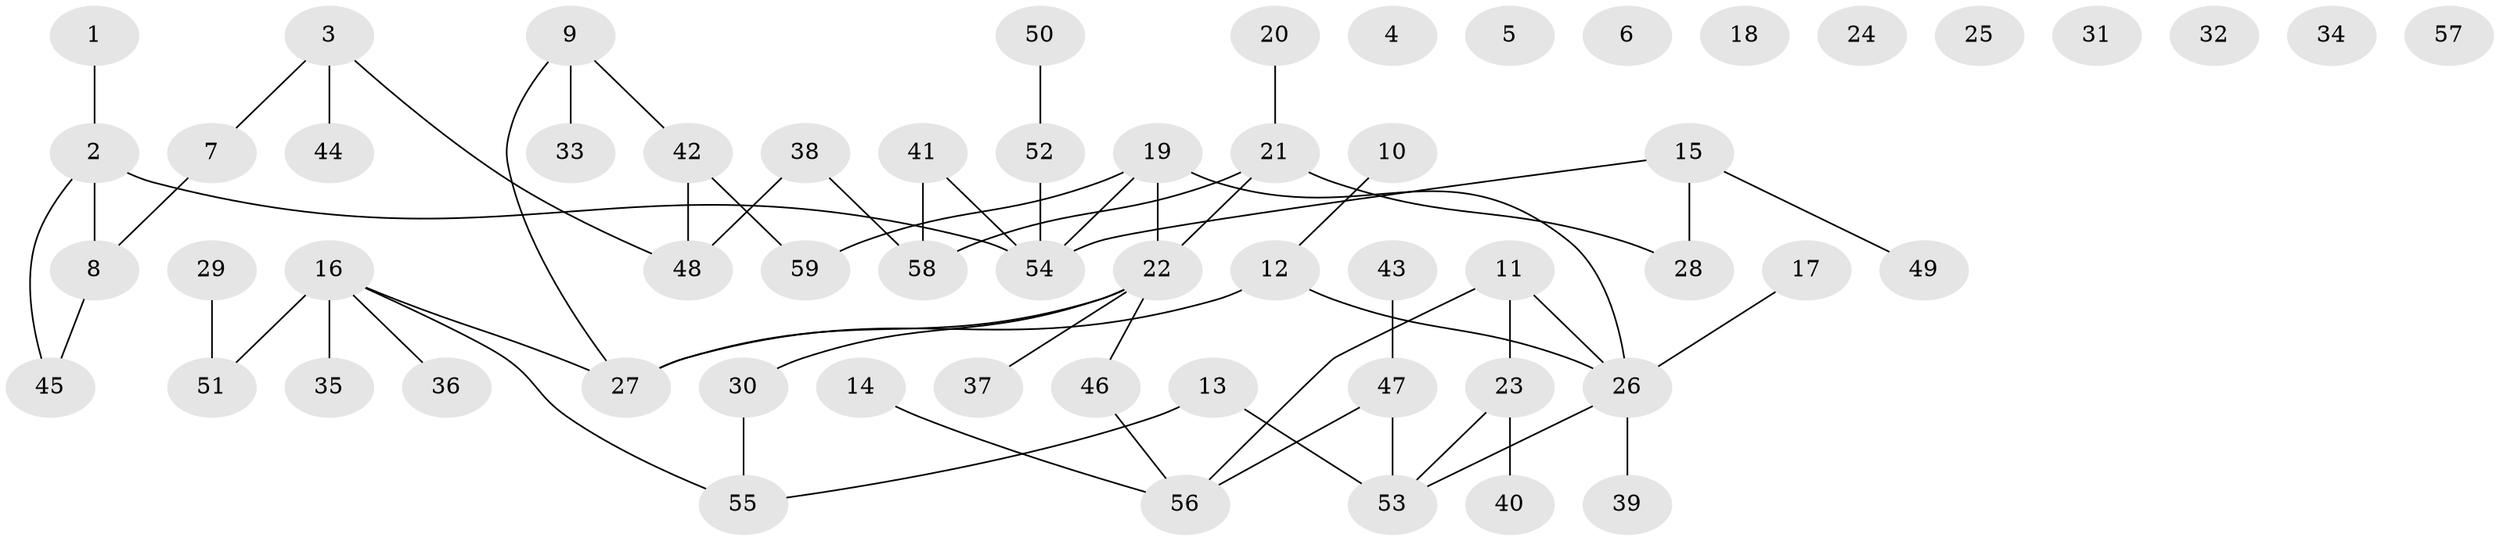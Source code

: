 // coarse degree distribution, {2: 0.25, 6: 0.05, 5: 0.15, 3: 0.2, 4: 0.1, 1: 0.25}
// Generated by graph-tools (version 1.1) at 2025/48/03/04/25 22:48:32]
// undirected, 59 vertices, 60 edges
graph export_dot {
  node [color=gray90,style=filled];
  1;
  2;
  3;
  4;
  5;
  6;
  7;
  8;
  9;
  10;
  11;
  12;
  13;
  14;
  15;
  16;
  17;
  18;
  19;
  20;
  21;
  22;
  23;
  24;
  25;
  26;
  27;
  28;
  29;
  30;
  31;
  32;
  33;
  34;
  35;
  36;
  37;
  38;
  39;
  40;
  41;
  42;
  43;
  44;
  45;
  46;
  47;
  48;
  49;
  50;
  51;
  52;
  53;
  54;
  55;
  56;
  57;
  58;
  59;
  1 -- 2;
  2 -- 8;
  2 -- 45;
  2 -- 54;
  3 -- 7;
  3 -- 44;
  3 -- 48;
  7 -- 8;
  8 -- 45;
  9 -- 27;
  9 -- 33;
  9 -- 42;
  10 -- 12;
  11 -- 23;
  11 -- 26;
  11 -- 56;
  12 -- 26;
  12 -- 27;
  13 -- 53;
  13 -- 55;
  14 -- 56;
  15 -- 28;
  15 -- 49;
  15 -- 54;
  16 -- 27;
  16 -- 35;
  16 -- 36;
  16 -- 51;
  16 -- 55;
  17 -- 26;
  19 -- 22;
  19 -- 26;
  19 -- 54;
  19 -- 59;
  20 -- 21;
  21 -- 22;
  21 -- 28;
  21 -- 58;
  22 -- 27;
  22 -- 30;
  22 -- 37;
  22 -- 46;
  23 -- 40;
  23 -- 53;
  26 -- 39;
  26 -- 53;
  29 -- 51;
  30 -- 55;
  38 -- 48;
  38 -- 58;
  41 -- 54;
  41 -- 58;
  42 -- 48;
  42 -- 59;
  43 -- 47;
  46 -- 56;
  47 -- 53;
  47 -- 56;
  50 -- 52;
  52 -- 54;
}
